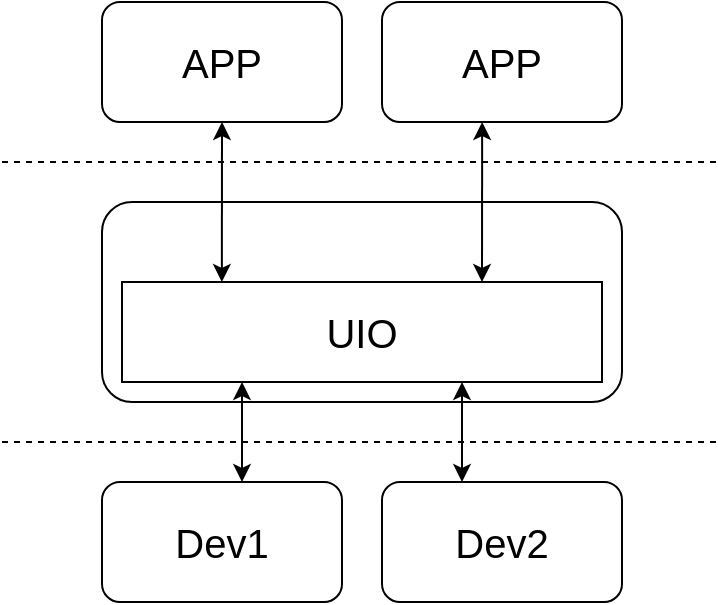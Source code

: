 <mxfile version="16.5.2" type="github">
  <diagram id="AiQVoWsrcG1WPxL1Ww3U" name="Page-1">
    <mxGraphModel dx="1448" dy="895" grid="1" gridSize="10" guides="1" tooltips="1" connect="1" arrows="1" fold="1" page="1" pageScale="1" pageWidth="827" pageHeight="1169" math="0" shadow="0">
      <root>
        <mxCell id="0" />
        <mxCell id="1" parent="0" />
        <mxCell id="VZy01xCK6_TX7x0V-sMs-1" value="APP" style="rounded=1;whiteSpace=wrap;html=1;fontSize=20;" vertex="1" parent="1">
          <mxGeometry x="140" y="170" width="120" height="60" as="geometry" />
        </mxCell>
        <mxCell id="VZy01xCK6_TX7x0V-sMs-2" value="APP" style="rounded=1;whiteSpace=wrap;html=1;fontSize=20;" vertex="1" parent="1">
          <mxGeometry x="280" y="170" width="120" height="60" as="geometry" />
        </mxCell>
        <mxCell id="VZy01xCK6_TX7x0V-sMs-3" value="" style="endArrow=none;dashed=1;html=1;rounded=0;fontSize=20;" edge="1" parent="1">
          <mxGeometry width="50" height="50" relative="1" as="geometry">
            <mxPoint x="90" y="250" as="sourcePoint" />
            <mxPoint x="450" y="250" as="targetPoint" />
          </mxGeometry>
        </mxCell>
        <mxCell id="VZy01xCK6_TX7x0V-sMs-4" value="Dev1" style="rounded=1;whiteSpace=wrap;html=1;fontSize=20;" vertex="1" parent="1">
          <mxGeometry x="140" y="410" width="120" height="60" as="geometry" />
        </mxCell>
        <mxCell id="VZy01xCK6_TX7x0V-sMs-5" value="Dev2" style="rounded=1;whiteSpace=wrap;html=1;fontSize=20;" vertex="1" parent="1">
          <mxGeometry x="280" y="410" width="120" height="60" as="geometry" />
        </mxCell>
        <mxCell id="VZy01xCK6_TX7x0V-sMs-6" value="" style="rounded=1;whiteSpace=wrap;html=1;fontSize=20;" vertex="1" parent="1">
          <mxGeometry x="140" y="270" width="260" height="100" as="geometry" />
        </mxCell>
        <mxCell id="VZy01xCK6_TX7x0V-sMs-7" value="" style="endArrow=none;dashed=1;html=1;rounded=0;fontSize=20;" edge="1" parent="1">
          <mxGeometry width="50" height="50" relative="1" as="geometry">
            <mxPoint x="90" y="390" as="sourcePoint" />
            <mxPoint x="450" y="390" as="targetPoint" />
          </mxGeometry>
        </mxCell>
        <mxCell id="VZy01xCK6_TX7x0V-sMs-8" value="UIO" style="rounded=0;whiteSpace=wrap;html=1;fontSize=20;" vertex="1" parent="1">
          <mxGeometry x="150" y="310" width="240" height="50" as="geometry" />
        </mxCell>
        <mxCell id="VZy01xCK6_TX7x0V-sMs-10" value="" style="endArrow=classic;startArrow=classic;html=1;rounded=0;fontSize=20;entryX=0.25;entryY=1;entryDx=0;entryDy=0;" edge="1" parent="1" target="VZy01xCK6_TX7x0V-sMs-8">
          <mxGeometry width="50" height="50" relative="1" as="geometry">
            <mxPoint x="210" y="410" as="sourcePoint" />
            <mxPoint x="440" y="430" as="targetPoint" />
          </mxGeometry>
        </mxCell>
        <mxCell id="VZy01xCK6_TX7x0V-sMs-11" value="" style="endArrow=classic;startArrow=classic;html=1;rounded=0;fontSize=20;entryX=0.25;entryY=1;entryDx=0;entryDy=0;" edge="1" parent="1">
          <mxGeometry width="50" height="50" relative="1" as="geometry">
            <mxPoint x="320" y="410" as="sourcePoint" />
            <mxPoint x="320" y="360" as="targetPoint" />
          </mxGeometry>
        </mxCell>
        <mxCell id="VZy01xCK6_TX7x0V-sMs-12" value="" style="endArrow=classic;startArrow=classic;html=1;rounded=0;fontSize=20;entryX=0.5;entryY=1;entryDx=0;entryDy=0;exitX=0.208;exitY=0;exitDx=0;exitDy=0;exitPerimeter=0;" edge="1" parent="1" source="VZy01xCK6_TX7x0V-sMs-8" target="VZy01xCK6_TX7x0V-sMs-1">
          <mxGeometry width="50" height="50" relative="1" as="geometry">
            <mxPoint x="390" y="480" as="sourcePoint" />
            <mxPoint x="440" y="430" as="targetPoint" />
          </mxGeometry>
        </mxCell>
        <mxCell id="VZy01xCK6_TX7x0V-sMs-13" value="" style="endArrow=classic;startArrow=classic;html=1;rounded=0;fontSize=20;entryX=0.5;entryY=1;entryDx=0;entryDy=0;exitX=0.208;exitY=0;exitDx=0;exitDy=0;exitPerimeter=0;" edge="1" parent="1">
          <mxGeometry width="50" height="50" relative="1" as="geometry">
            <mxPoint x="330.0" y="310" as="sourcePoint" />
            <mxPoint x="330.08" y="230" as="targetPoint" />
          </mxGeometry>
        </mxCell>
      </root>
    </mxGraphModel>
  </diagram>
</mxfile>
